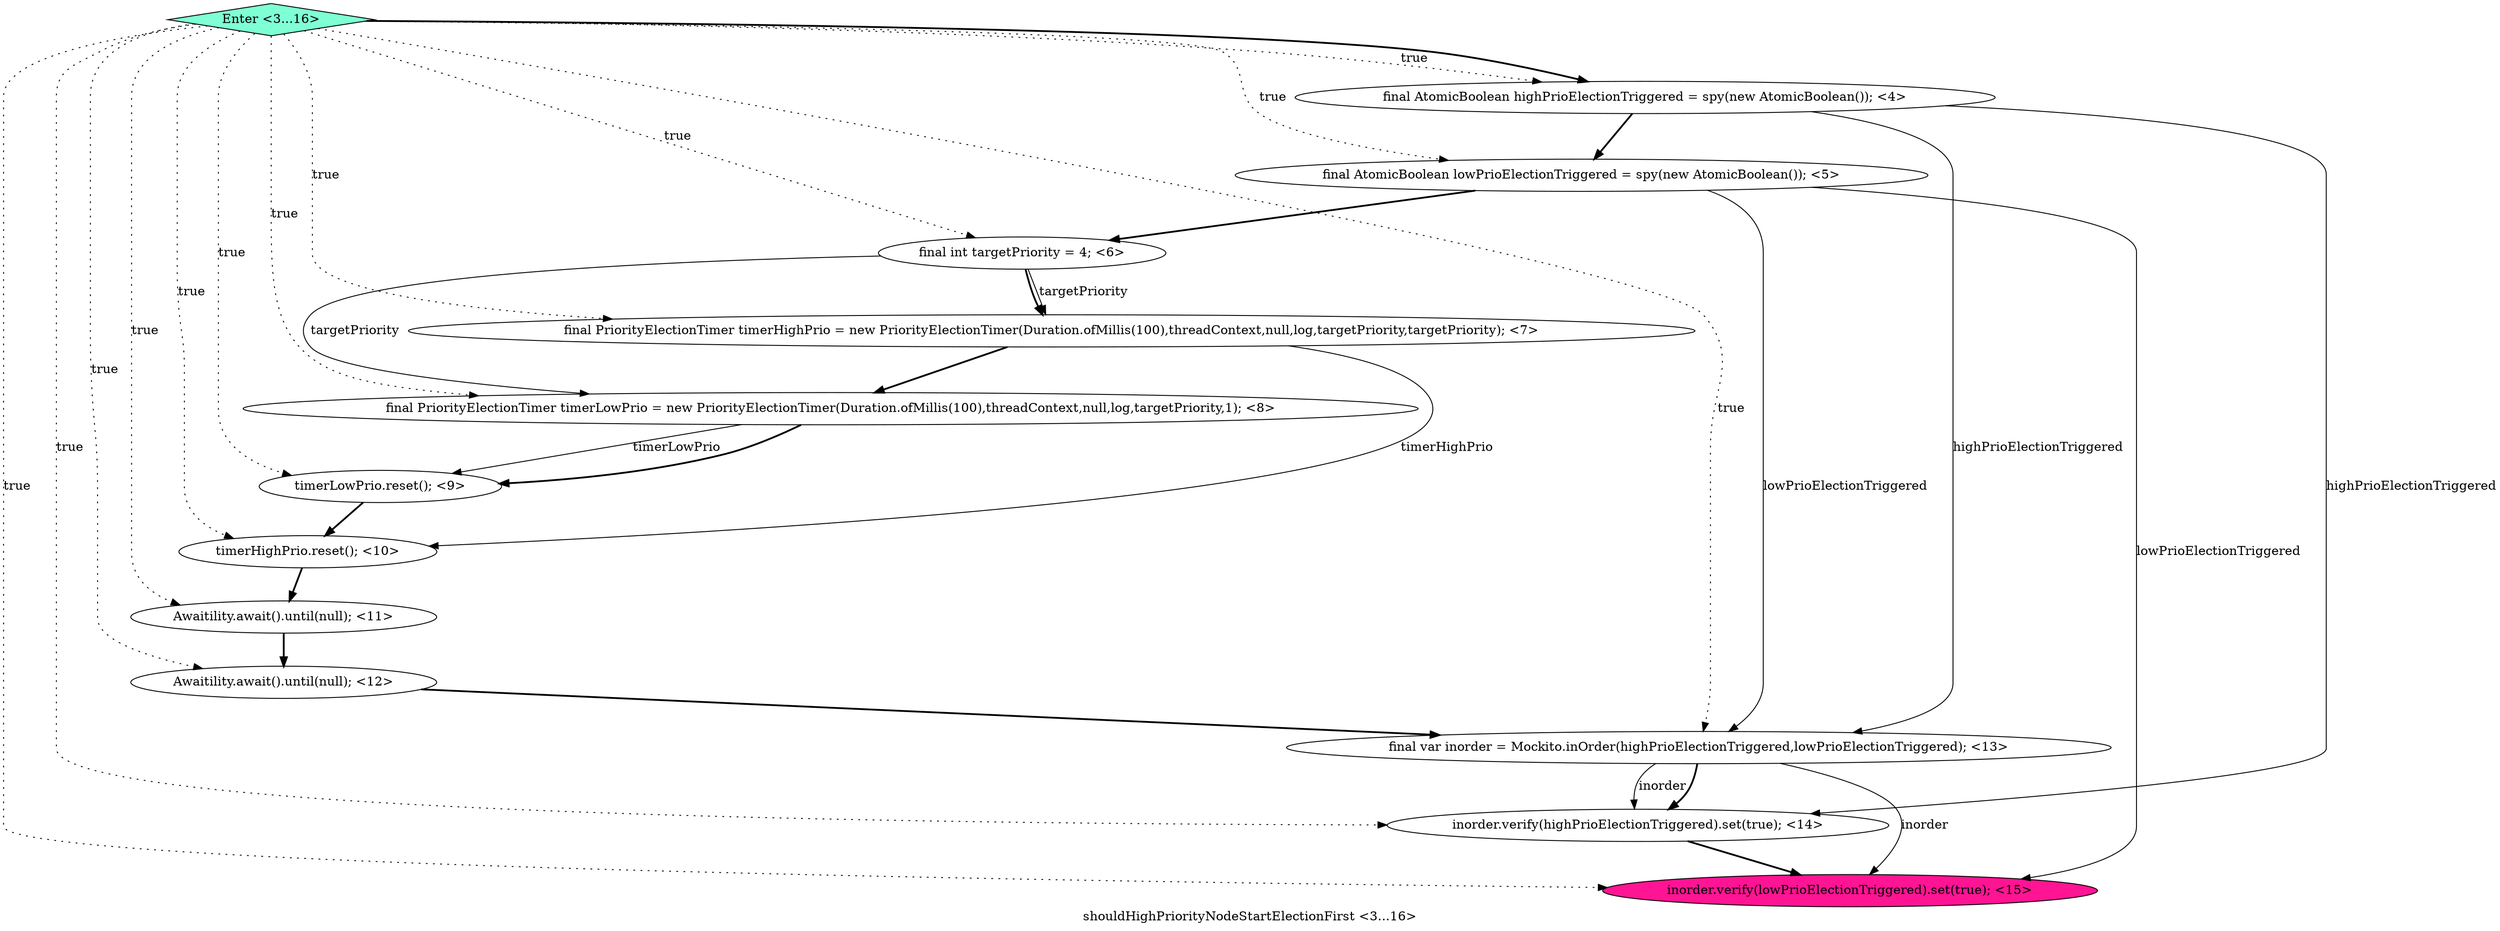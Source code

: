 digraph PDG {
label = "shouldHighPriorityNodeStartElectionFirst <3...16>";
0.5 [style = filled, label = "timerLowPrio.reset(); <9>", fillcolor = white, shape = ellipse];
0.10 [style = filled, label = "inorder.verify(highPrioElectionTriggered).set(true); <14>", fillcolor = white, shape = ellipse];
0.8 [style = filled, label = "Awaitility.await().until(null); <12>", fillcolor = white, shape = ellipse];
0.12 [style = filled, label = "Enter <3...16>", fillcolor = aquamarine, shape = diamond];
0.9 [style = filled, label = "final var inorder = Mockito.inOrder(highPrioElectionTriggered,lowPrioElectionTriggered); <13>", fillcolor = white, shape = ellipse];
0.2 [style = filled, label = "final int targetPriority = 4; <6>", fillcolor = white, shape = ellipse];
0.3 [style = filled, label = "final PriorityElectionTimer timerHighPrio = new PriorityElectionTimer(Duration.ofMillis(100),threadContext,null,log,targetPriority,targetPriority); <7>", fillcolor = white, shape = ellipse];
0.4 [style = filled, label = "final PriorityElectionTimer timerLowPrio = new PriorityElectionTimer(Duration.ofMillis(100),threadContext,null,log,targetPriority,1); <8>", fillcolor = white, shape = ellipse];
0.7 [style = filled, label = "Awaitility.await().until(null); <11>", fillcolor = white, shape = ellipse];
0.11 [style = filled, label = "inorder.verify(lowPrioElectionTriggered).set(true); <15>", fillcolor = deeppink, shape = ellipse];
0.6 [style = filled, label = "timerHighPrio.reset(); <10>", fillcolor = white, shape = ellipse];
0.0 [style = filled, label = "final AtomicBoolean highPrioElectionTriggered = spy(new AtomicBoolean()); <4>", fillcolor = white, shape = ellipse];
0.1 [style = filled, label = "final AtomicBoolean lowPrioElectionTriggered = spy(new AtomicBoolean()); <5>", fillcolor = white, shape = ellipse];
0.0 -> 0.1 [style = bold, label=""];
0.0 -> 0.9 [style = solid, label="highPrioElectionTriggered"];
0.0 -> 0.10 [style = solid, label="highPrioElectionTriggered"];
0.1 -> 0.2 [style = bold, label=""];
0.1 -> 0.9 [style = solid, label="lowPrioElectionTriggered"];
0.1 -> 0.11 [style = solid, label="lowPrioElectionTriggered"];
0.2 -> 0.3 [style = solid, label="targetPriority"];
0.2 -> 0.3 [style = bold, label=""];
0.2 -> 0.4 [style = solid, label="targetPriority"];
0.3 -> 0.4 [style = bold, label=""];
0.3 -> 0.6 [style = solid, label="timerHighPrio"];
0.4 -> 0.5 [style = solid, label="timerLowPrio"];
0.4 -> 0.5 [style = bold, label=""];
0.5 -> 0.6 [style = bold, label=""];
0.6 -> 0.7 [style = bold, label=""];
0.7 -> 0.8 [style = bold, label=""];
0.8 -> 0.9 [style = bold, label=""];
0.9 -> 0.10 [style = solid, label="inorder"];
0.9 -> 0.10 [style = bold, label=""];
0.9 -> 0.11 [style = solid, label="inorder"];
0.10 -> 0.11 [style = bold, label=""];
0.12 -> 0.0 [style = dotted, label="true"];
0.12 -> 0.0 [style = bold, label=""];
0.12 -> 0.1 [style = dotted, label="true"];
0.12 -> 0.2 [style = dotted, label="true"];
0.12 -> 0.3 [style = dotted, label="true"];
0.12 -> 0.4 [style = dotted, label="true"];
0.12 -> 0.5 [style = dotted, label="true"];
0.12 -> 0.6 [style = dotted, label="true"];
0.12 -> 0.7 [style = dotted, label="true"];
0.12 -> 0.8 [style = dotted, label="true"];
0.12 -> 0.9 [style = dotted, label="true"];
0.12 -> 0.10 [style = dotted, label="true"];
0.12 -> 0.11 [style = dotted, label="true"];
}
